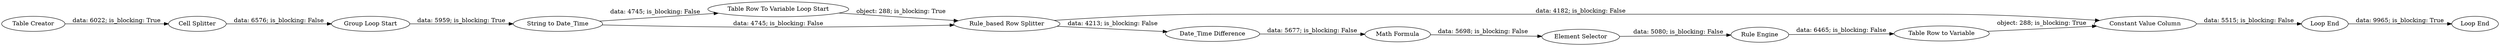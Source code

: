 digraph {
	"5560212674253286731_85" [label="Table Row To Variable Loop Start"]
	"5560212674253286731_105" [label="Constant Value Column"]
	"5560212674253286731_84" [label="Group Loop Start"]
	"5560212674253286731_94" [label="Math Formula"]
	"5560212674253286731_106" [label="Loop End"]
	"5560212674253286731_92" [label="Rule_based Row Splitter"]
	"5560212674253286731_88" [label="Date_Time Difference"]
	"5560212674253286731_104" [label="Element Selector"]
	"5560212674253286731_83" [label="Cell Splitter"]
	"5560212674253286731_82" [label="Table Creator"]
	"5560212674253286731_87" [label="String to Date_Time"]
	"5560212674253286731_107" [label="Loop End"]
	"5560212674253286731_97" [label="Rule Engine"]
	"5560212674253286731_96" [label="Table Row to Variable"]
	"5560212674253286731_106" -> "5560212674253286731_107" [label="data: 9965; is_blocking: True"]
	"5560212674253286731_94" -> "5560212674253286731_104" [label="data: 5698; is_blocking: False"]
	"5560212674253286731_92" -> "5560212674253286731_88" [label="data: 4213; is_blocking: False"]
	"5560212674253286731_83" -> "5560212674253286731_84" [label="data: 6576; is_blocking: False"]
	"5560212674253286731_88" -> "5560212674253286731_94" [label="data: 5677; is_blocking: False"]
	"5560212674253286731_97" -> "5560212674253286731_96" [label="data: 6465; is_blocking: False"]
	"5560212674253286731_96" -> "5560212674253286731_105" [label="object: 288; is_blocking: True"]
	"5560212674253286731_87" -> "5560212674253286731_92" [label="data: 4745; is_blocking: False"]
	"5560212674253286731_84" -> "5560212674253286731_87" [label="data: 5959; is_blocking: True"]
	"5560212674253286731_105" -> "5560212674253286731_106" [label="data: 5515; is_blocking: False"]
	"5560212674253286731_82" -> "5560212674253286731_83" [label="data: 6022; is_blocking: True"]
	"5560212674253286731_87" -> "5560212674253286731_85" [label="data: 4745; is_blocking: False"]
	"5560212674253286731_85" -> "5560212674253286731_92" [label="object: 288; is_blocking: True"]
	"5560212674253286731_92" -> "5560212674253286731_105" [label="data: 4182; is_blocking: False"]
	"5560212674253286731_104" -> "5560212674253286731_97" [label="data: 5080; is_blocking: False"]
	rankdir=LR
}
